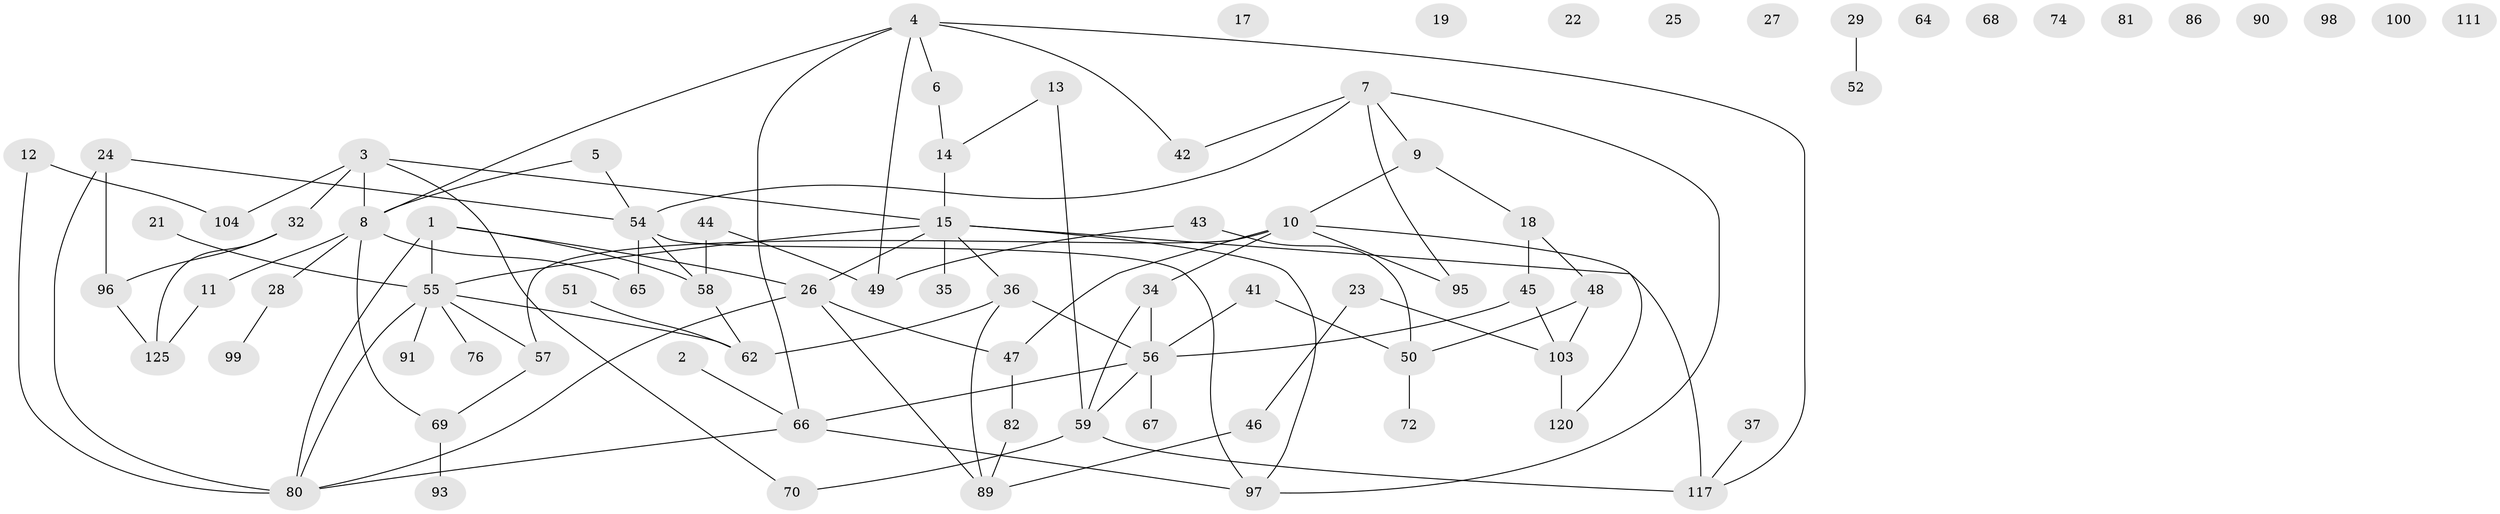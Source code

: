 // Generated by graph-tools (version 1.1) at 2025/23/03/03/25 07:23:29]
// undirected, 81 vertices, 103 edges
graph export_dot {
graph [start="1"]
  node [color=gray90,style=filled];
  1 [super="+118"];
  2 [super="+85"];
  3 [super="+16"];
  4 [super="+60"];
  5;
  6;
  7 [super="+31"];
  8 [super="+30"];
  9 [super="+40"];
  10 [super="+123"];
  11 [super="+114"];
  12 [super="+38"];
  13 [super="+115"];
  14 [super="+119"];
  15 [super="+20"];
  17;
  18;
  19;
  21 [super="+33"];
  22;
  23 [super="+121"];
  24 [super="+83"];
  25;
  26 [super="+122"];
  27;
  28;
  29;
  32 [super="+84"];
  34 [super="+79"];
  35;
  36 [super="+110"];
  37 [super="+39"];
  41 [super="+78"];
  42;
  43 [super="+53"];
  44;
  45 [super="+109"];
  46 [super="+63"];
  47 [super="+77"];
  48 [super="+106"];
  49;
  50 [super="+94"];
  51 [super="+73"];
  52;
  54 [super="+75"];
  55 [super="+88"];
  56 [super="+102"];
  57 [super="+113"];
  58 [super="+87"];
  59 [super="+61"];
  62 [super="+101"];
  64;
  65;
  66 [super="+71"];
  67;
  68;
  69 [super="+105"];
  70;
  72;
  74;
  76;
  80 [super="+116"];
  81;
  82 [super="+107"];
  86;
  89 [super="+92"];
  90;
  91;
  93;
  95;
  96 [super="+108"];
  97;
  98;
  99;
  100;
  103 [super="+112"];
  104 [super="+124"];
  111;
  117;
  120;
  125;
  1 -- 55;
  1 -- 80;
  1 -- 26;
  1 -- 58;
  2 -- 66;
  3 -- 70;
  3 -- 8;
  3 -- 32;
  3 -- 15;
  3 -- 104;
  4 -- 6;
  4 -- 49;
  4 -- 117;
  4 -- 42;
  4 -- 66;
  4 -- 8;
  5 -- 54;
  5 -- 8;
  6 -- 14;
  7 -- 54;
  7 -- 97;
  7 -- 42;
  7 -- 95;
  7 -- 9;
  8 -- 11;
  8 -- 28;
  8 -- 65;
  8 -- 69;
  9 -- 10;
  9 -- 18;
  10 -- 47;
  10 -- 120;
  10 -- 57;
  10 -- 34;
  10 -- 95;
  11 -- 125;
  12 -- 80;
  12 -- 104;
  13 -- 59;
  13 -- 14;
  14 -- 15;
  15 -- 36;
  15 -- 97;
  15 -- 35;
  15 -- 117;
  15 -- 26;
  15 -- 55;
  18 -- 45;
  18 -- 48;
  21 -- 55;
  23 -- 103;
  23 -- 46;
  24 -- 80;
  24 -- 54;
  24 -- 96;
  26 -- 89;
  26 -- 80;
  26 -- 47;
  28 -- 99;
  29 -- 52;
  32 -- 125;
  32 -- 96;
  34 -- 59;
  34 -- 56;
  36 -- 89;
  36 -- 56;
  36 -- 62;
  37 -- 117;
  41 -- 56;
  41 -- 50;
  43 -- 49;
  43 -- 50;
  44 -- 49;
  44 -- 58;
  45 -- 103;
  45 -- 56;
  46 -- 89;
  47 -- 82;
  48 -- 103;
  48 -- 50;
  50 -- 72;
  51 -- 62;
  54 -- 97;
  54 -- 58 [weight=2];
  54 -- 65;
  55 -- 57;
  55 -- 80;
  55 -- 91;
  55 -- 76;
  55 -- 62;
  56 -- 66;
  56 -- 67;
  56 -- 59;
  57 -- 69;
  58 -- 62;
  59 -- 117;
  59 -- 70;
  66 -- 97;
  66 -- 80;
  69 -- 93;
  82 -- 89;
  96 -- 125;
  103 -- 120 [weight=2];
}
